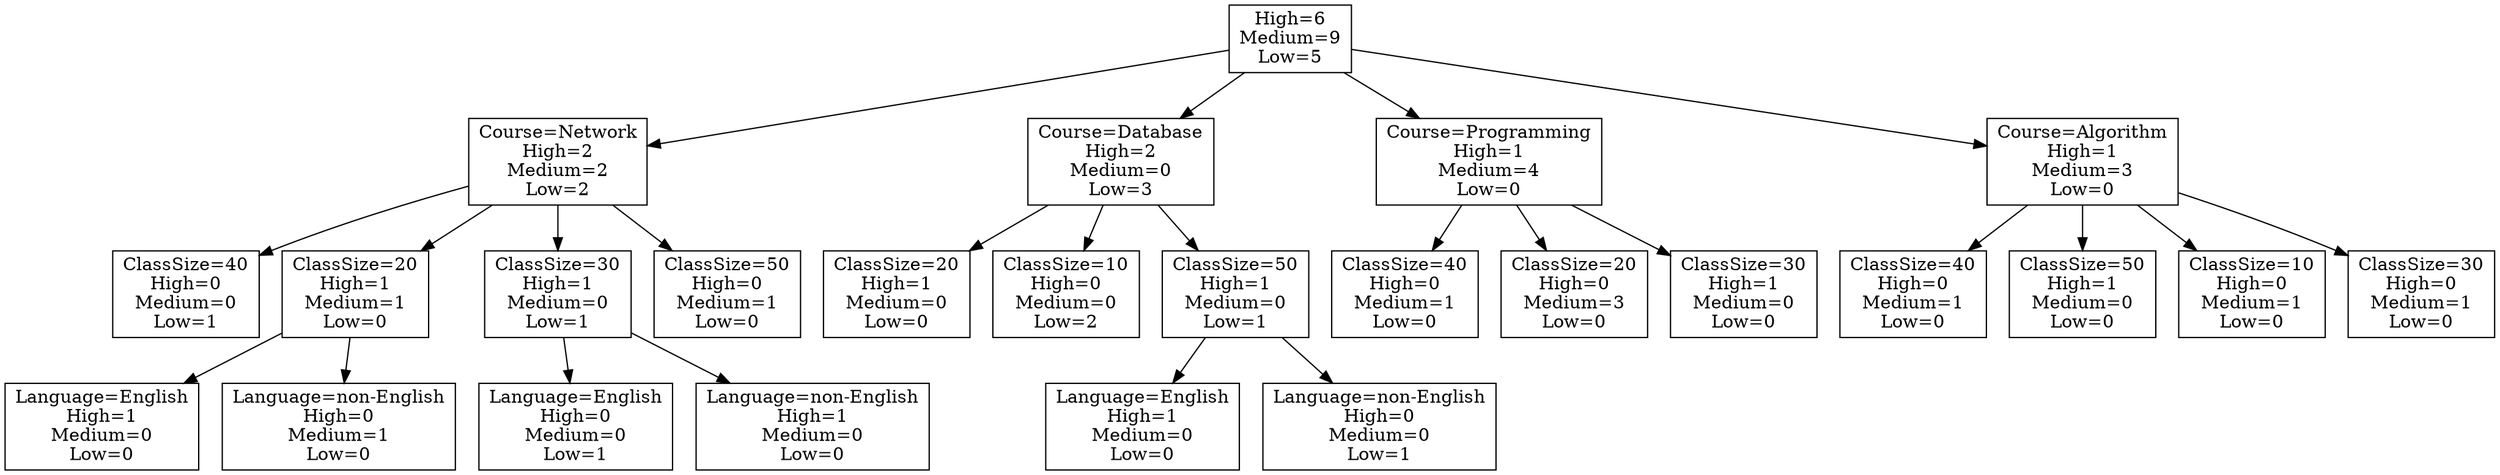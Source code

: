 digraph Tree {
node [shape=box];
0 [label="High=6\nMedium=9\nLow=5"]
1 [label="Course=Network\nHigh=2\nMedium=2\nLow=2"]
0 -> 1;
2 [label="Course=Database\nHigh=2\nMedium=0\nLow=3"]
0 -> 2;
3 [label="Course=Programming\nHigh=1\nMedium=4\nLow=0"]
0 -> 3;
4 [label="Course=Algorithm\nHigh=1\nMedium=3\nLow=0"]
0 -> 4;
5 [label="ClassSize=40\nHigh=0\nMedium=0\nLow=1"]
1 -> 5;
6 [label="ClassSize=20\nHigh=1\nMedium=1\nLow=0"]
1 -> 6;
7 [label="ClassSize=30\nHigh=1\nMedium=0\nLow=1"]
1 -> 7;
8 [label="ClassSize=50\nHigh=0\nMedium=1\nLow=0"]
1 -> 8;
9 [label="ClassSize=20\nHigh=1\nMedium=0\nLow=0"]
2 -> 9;
10 [label="ClassSize=10\nHigh=0\nMedium=0\nLow=2"]
2 -> 10;
11 [label="ClassSize=50\nHigh=1\nMedium=0\nLow=1"]
2 -> 11;
12 [label="ClassSize=40\nHigh=0\nMedium=1\nLow=0"]
3 -> 12;
13 [label="ClassSize=20\nHigh=0\nMedium=3\nLow=0"]
3 -> 13;
14 [label="ClassSize=30\nHigh=1\nMedium=0\nLow=0"]
3 -> 14;
15 [label="ClassSize=40\nHigh=0\nMedium=1\nLow=0"]
4 -> 15;
16 [label="ClassSize=50\nHigh=1\nMedium=0\nLow=0"]
4 -> 16;
17 [label="ClassSize=10\nHigh=0\nMedium=1\nLow=0"]
4 -> 17;
18 [label="ClassSize=30\nHigh=0\nMedium=1\nLow=0"]
4 -> 18;
19 [label="Language=English\nHigh=1\nMedium=0\nLow=0"]
6 -> 19;
20 [label="Language=non-English\nHigh=0\nMedium=1\nLow=0"]
6 -> 20;
21 [label="Language=English\nHigh=0\nMedium=0\nLow=1"]
7 -> 21;
22 [label="Language=non-English\nHigh=1\nMedium=0\nLow=0"]
7 -> 22;
23 [label="Language=English\nHigh=1\nMedium=0\nLow=0"]
11 -> 23;
24 [label="Language=non-English\nHigh=0\nMedium=0\nLow=1"]
11 -> 24;
}